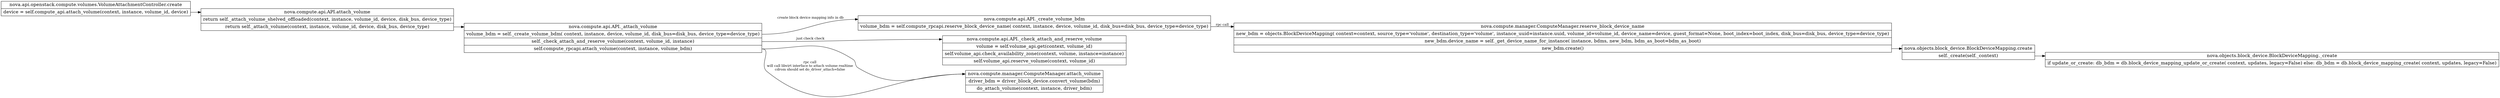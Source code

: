 digraph g {

graph [rankdir = "LR"];
node [fontsize = "16" shape = "record" ];
edge [fontsize = "12"];


start [label =
"<fn> nova.api.openstack.compute.volumes.VolumeAttachmentController.create    |\
    <f1> device = self.compute_api.attach_volume(context, instance, volume_id, device)
"];

1
[label =
"<fn>nova.compute.api.API.attach_volume |\
<f1>return self._attach_volume_shelved_offloaded(context,
                                                    instance,
                                                    volume_id,
                                                    device,
                                                    disk_bus,
                                                    device_type)  |\
<f2>return self._attach_volume(context, instance, volume_id, device,
                                disk_bus, device_type)
"];

start:f1 -> 1:fn

2 [label =
"<fn> nova.compute.api.API._attach_volume |\
<f1> volume_bdm = self._create_volume_bdm(
            context, instance, device, volume_id, disk_bus=disk_bus,
            device_type=device_type) |\
<f2> self._check_attach_and_reserve_volume(context, volume_id, instance) |\
<f3> self.compute_rpcapi.attach_volume(context, instance, volume_bdm)
"];

1:f2 -> 2:fn

6 [label =
" <fn> nova.compute.api.API._check_attach_and_reserve_volume  |\
<f1>  volume = self.volume_api.get(context, volume_id) |\
<f2>  self.volume_api.check_availability_zone(context, volume,
                                                instance=instance) |\
<f3> self.volume_api.reserve_volume(context, volume_id)
"]

7 [label =
"<fn>nova.compute.manager.ComputeManager.attach_volume  |\
<f2>driver_bdm = driver_block_device.convert_volume(bdm) |\
<f3>do_attach_volume(context, instance, driver_bdm)
"]

2:f2 -> 6:fn  [label =
" just check check
"]
2:f3 -> 7:fn [label=""]

2:f3 -> 7:fn  [label =
"rpc call
will call libvirt interface to attach volume realtime
cdrom should set do_driver_attach=false"]

3 [label =
"<fn> nova.compute.api.API._create_volume_bdm |\
<f1> volume_bdm = self.compute_rpcapi.reserve_block_device_name(
                context, instance, device, volume_id, disk_bus=disk_bus,
                device_type=device_type)
"];

2:f1 -> 3:fn  [label =
" create block device mapping info in db
"]

5 [label =
"<fn>  nova.compute.manager.ComputeManager.reserve_block_device_name   |\
<f1> new_bdm = objects.BlockDeviceMapping(
                    context=context,
                    source_type='volume', destination_type='volume',
                    instance_uuid=instance.uuid,
                    volume_id=volume_id,
                    device_name=device, guest_format=None,
                    boot_index=boot_index,
                    disk_bus=disk_bus, device_type=device_type) |\
<f2> new_bdm.device_name = self._get_device_name_for_instance(
                    instance, bdms, new_bdm, bdm_as_boot=bdm_as_boot) |\
<f3>new_bdm.create()
"];

3:f1 -> 5:fn [label = "rpc call"]

8 [label =
" <fn>nova.objects.block_device.BlockDeviceMapping.create |\
<f1>self._create(self._context)
"]

5:f3 -> 8:fn

9 [label =
" <fn> nova.objects.block_device.BlockDeviceMapping._create|\
<f1> if update_or_create:
            db_bdm = db.block_device_mapping_update_or_create(
                    context, updates, legacy=False)
        else:
            db_bdm = db.block_device_mapping_create(
                    context, updates, legacy=False)
"]

8:f1 -> 9:fn



}
